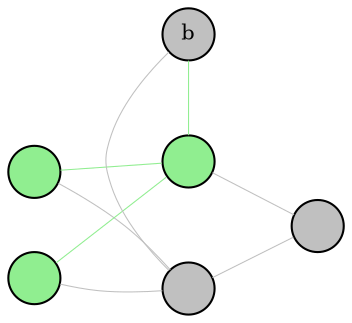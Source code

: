 graph NeuralNetwork {
    rankdir=LR; // Left to Right direction
    bgcolor=transparent; // Set background color to transparent
    node [shape=circle, style=filled, fontcolor=black, fillcolor=grey, fixedsize=true, width=0.35, height=0.35, fontsize=10];
    edge [color=grey, fontcolor=white, fontsize=10, penwidth=0.5];
    
    // Input layer
    X1 [label="", fillcolor=lightgreen];
    X2 [label="", fillcolor=lightgreen];
    
    // Hidden layer
    H1 [label="", fillcolor=lightgreen];
    H2 [label=""];
    
    // Bias node (placed above the hidden layer)
    B1 [label="b"];
    
    // Output layer
    Y1 [label=""];

    {rank=same; B1; H2; H1;}
      
    B1 -- H1 [label="b₁" color=lightgreen];
    B1 -- H2;
    H1 -- H2 [style=invis];
    
    // Connecting Input to Hidden Layer
    X1 -- H1 [label="w₁" color=lightgreen];
    X1 -- H2;
    X2 -- H1 [label="w₂" color=lightgreen];
    X2 -- H2;

    
    // Connecting Hidden to Output Layer
    H1 -- Y1;
    H2 -- Y1;
}